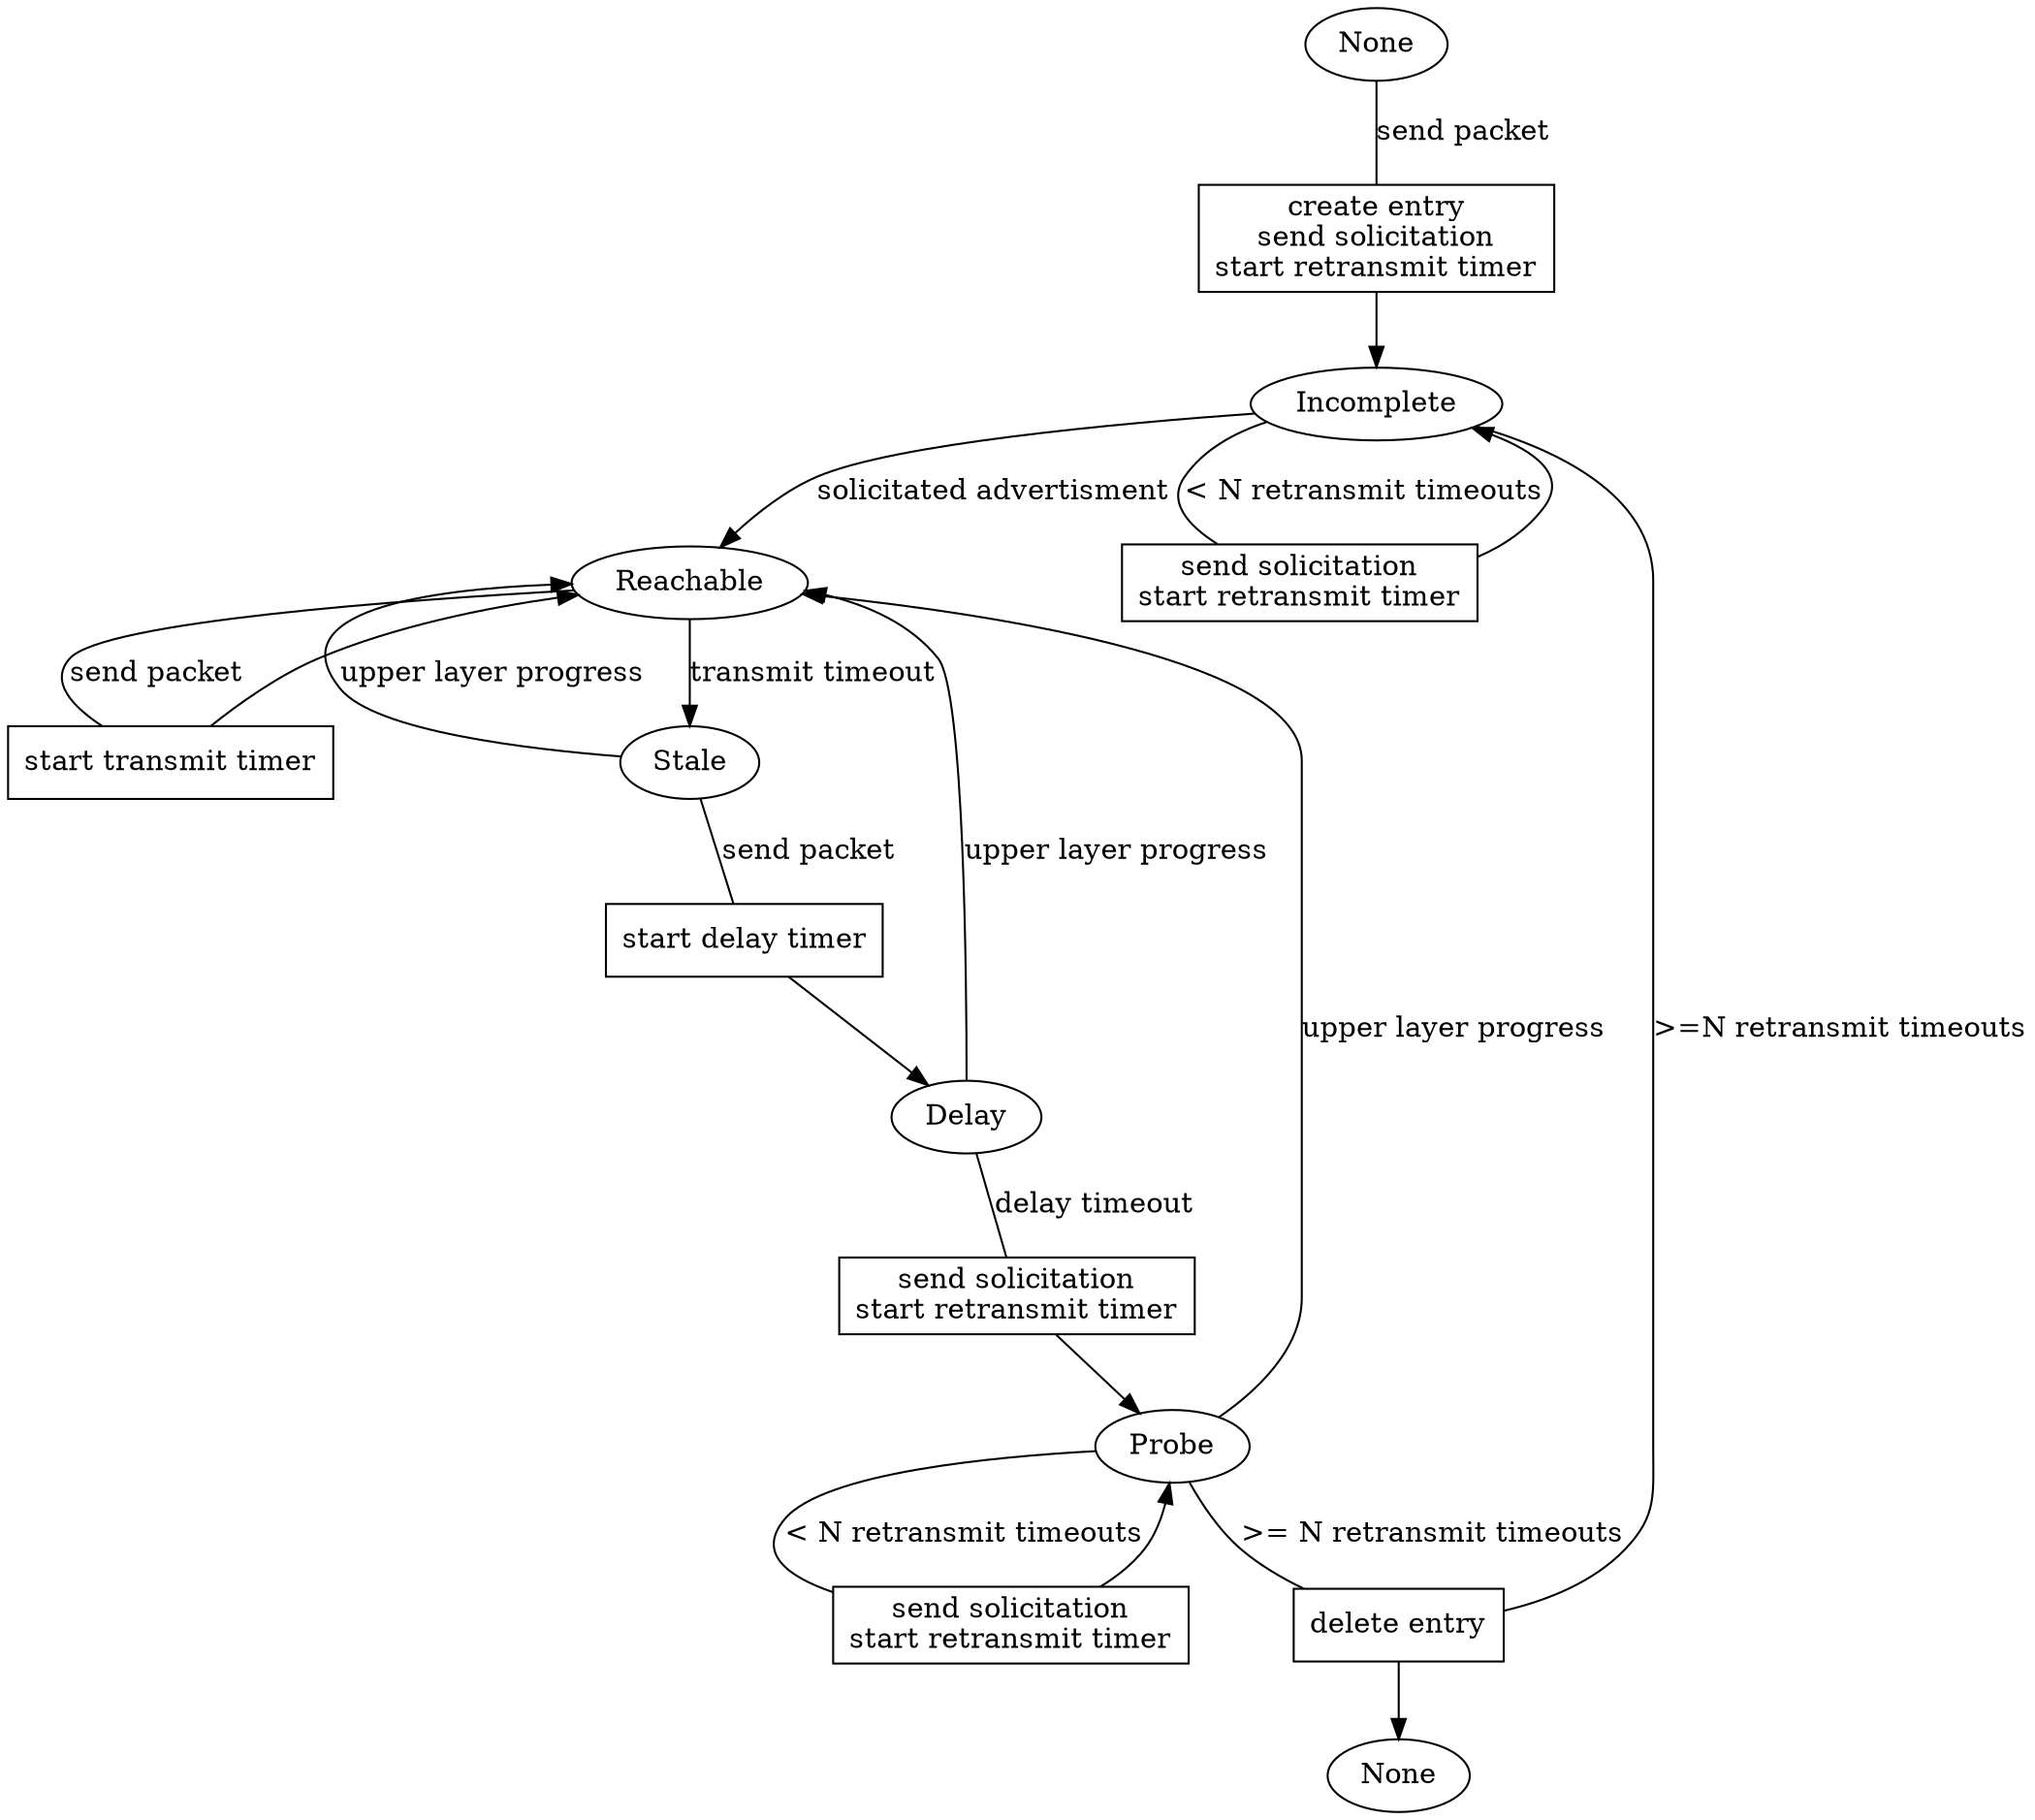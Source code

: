 digraph G {

  node [
    shape = "oval"
  ]

  None

  Incomplete

  Reachable

  Stale

  Delay

  Probe

  Deleted [ label = "None" ]

  node [
    shape = "record"
  ]

  NoneToIncomplete [ label = "create entry\nsend solicitation\nstart retransmit timer" ]
  None -> NoneToIncomplete [arrowhead=none label="send packet"]
  NoneToIncomplete -> Incomplete

  IncompleteToIncomplete [ label = "send solicitation\nstart retransmit timer" ]
  Incomplete -> IncompleteToIncomplete [arrowhead=none label = "< N retransmit timeouts"]
  IncompleteToIncomplete -> Incomplete

  DeleteEntry [ label = "delete entry" ]
  DeleteEntry -> Deleted
  Incomplete -> DeleteEntry [arrowhead=none label = ">=N retransmit timeouts"]

  Incomplete -> Reachable [label = "solicitated advertisment"]

  Stale -> Reachable [label = "upper layer progress"]
  Delay -> Reachable [label = "upper layer progress"]
  Probe -> Reachable [label = "upper layer progress"]

  ReachableToReachable [label = "start transmit timer"]
  Reachable -> ReachableToReachable [arrowhead=none label="send packet"]
  ReachableToReachable -> Reachable

  Reachable -> Stale [label = "transmit timeout" ]


  StaleToDelay [ label = "start delay timer" ]
  Stale -> StaleToDelay [arrowhead=none label="send packet"]
  StaleToDelay -> Delay


  DelayToProbe [ label = "send solicitation\nstart retransmit timer" ]
  Delay -> DelayToProbe [arrowhead=none label="delay timeout"]
  DelayToProbe -> Probe

  ProbeToProbe [ label = "send solicitation\nstart retransmit timer" ]
  Probe -> ProbeToProbe [arrowhead=none label = "< N retransmit timeouts"]
  ProbeToProbe -> Probe

  Probe -> DeleteEntry [arrowhead=none label = ">= N retransmit timeouts"]
}
